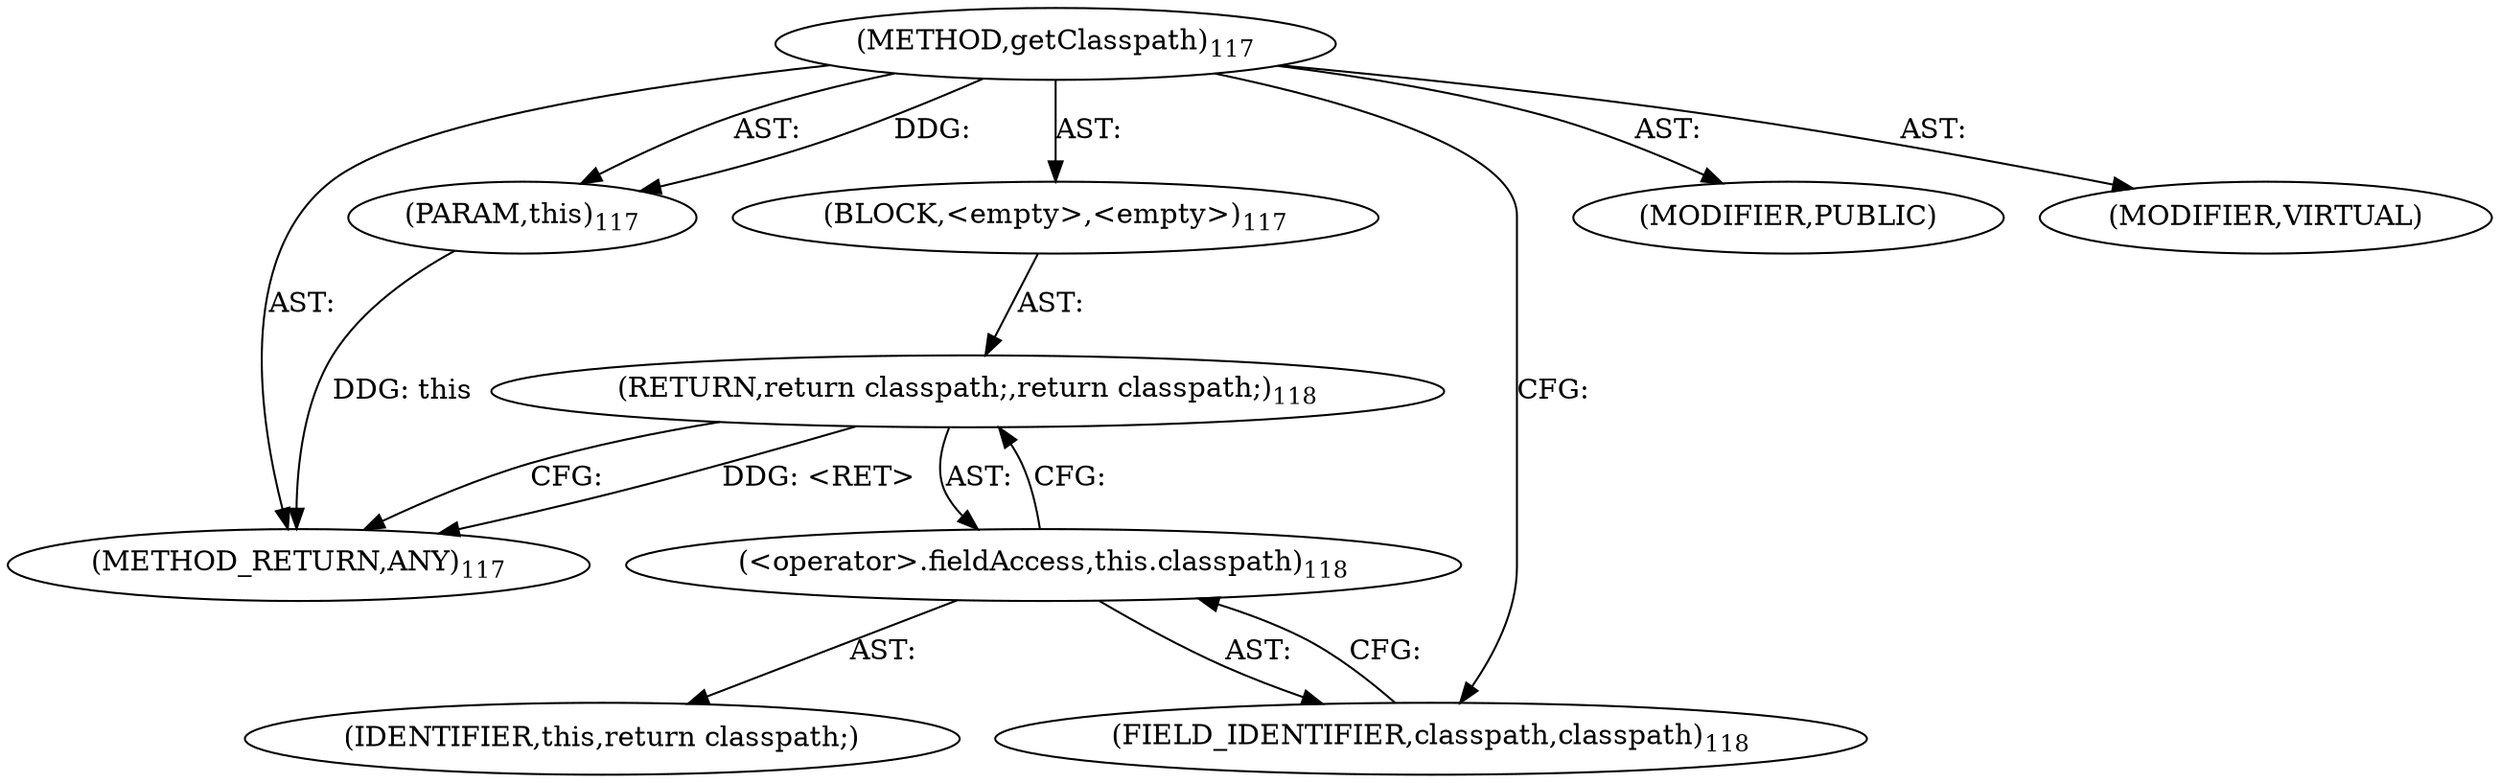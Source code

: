 digraph "getClasspath" {  
"111669149701" [label = <(METHOD,getClasspath)<SUB>117</SUB>> ]
"115964117002" [label = <(PARAM,this)<SUB>117</SUB>> ]
"25769803786" [label = <(BLOCK,&lt;empty&gt;,&lt;empty&gt;)<SUB>117</SUB>> ]
"146028888066" [label = <(RETURN,return classpath;,return classpath;)<SUB>118</SUB>> ]
"30064771099" [label = <(&lt;operator&gt;.fieldAccess,this.classpath)<SUB>118</SUB>> ]
"68719476763" [label = <(IDENTIFIER,this,return classpath;)> ]
"55834574858" [label = <(FIELD_IDENTIFIER,classpath,classpath)<SUB>118</SUB>> ]
"133143986189" [label = <(MODIFIER,PUBLIC)> ]
"133143986190" [label = <(MODIFIER,VIRTUAL)> ]
"128849018885" [label = <(METHOD_RETURN,ANY)<SUB>117</SUB>> ]
  "111669149701" -> "115964117002"  [ label = "AST: "] 
  "111669149701" -> "25769803786"  [ label = "AST: "] 
  "111669149701" -> "133143986189"  [ label = "AST: "] 
  "111669149701" -> "133143986190"  [ label = "AST: "] 
  "111669149701" -> "128849018885"  [ label = "AST: "] 
  "25769803786" -> "146028888066"  [ label = "AST: "] 
  "146028888066" -> "30064771099"  [ label = "AST: "] 
  "30064771099" -> "68719476763"  [ label = "AST: "] 
  "30064771099" -> "55834574858"  [ label = "AST: "] 
  "146028888066" -> "128849018885"  [ label = "CFG: "] 
  "30064771099" -> "146028888066"  [ label = "CFG: "] 
  "55834574858" -> "30064771099"  [ label = "CFG: "] 
  "111669149701" -> "55834574858"  [ label = "CFG: "] 
  "146028888066" -> "128849018885"  [ label = "DDG: &lt;RET&gt;"] 
  "115964117002" -> "128849018885"  [ label = "DDG: this"] 
  "111669149701" -> "115964117002"  [ label = "DDG: "] 
}
